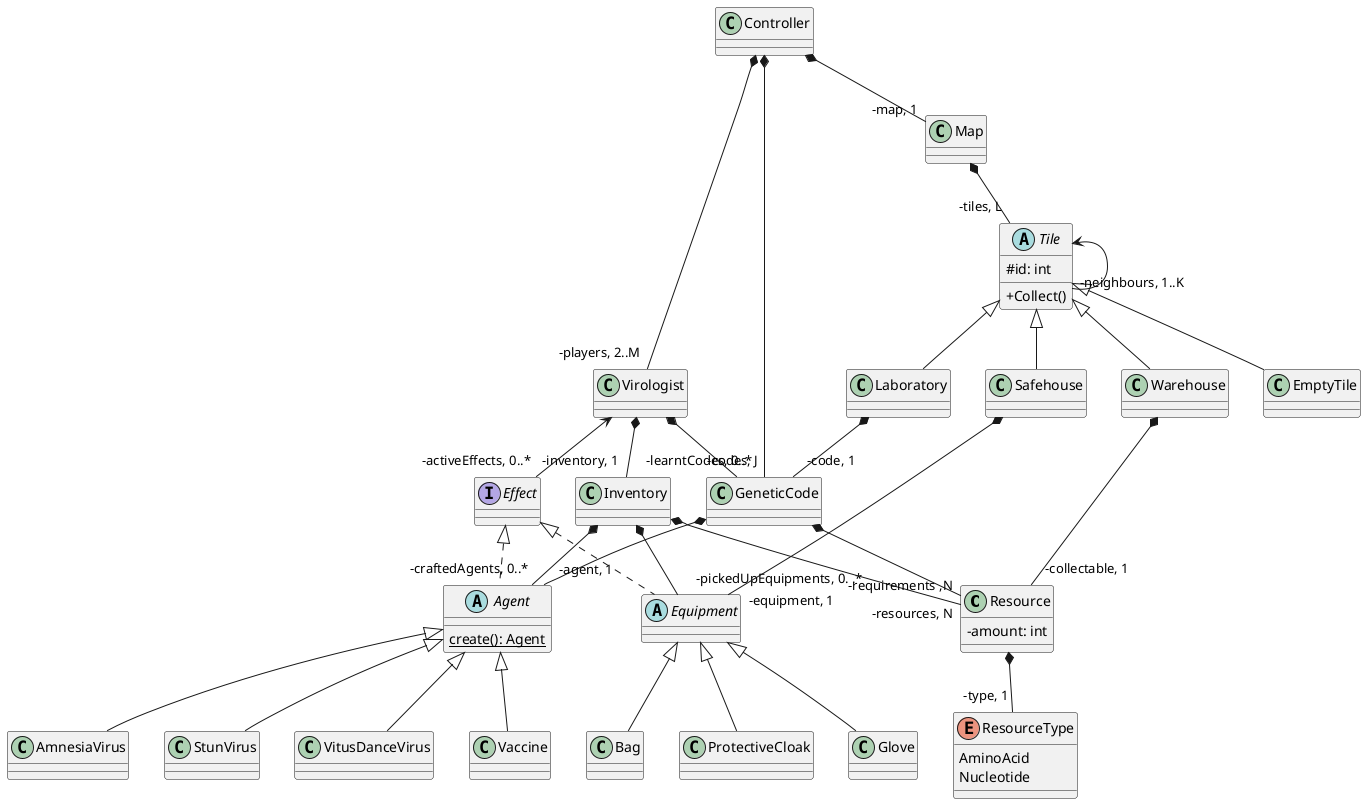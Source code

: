 @startuml
'https://plantuml.com/class-diagram
skinparam classAttributeIconSize 0

together {
    class Resource {
        -amount: int
    }

    enum ResourceType {
        AminoAcid
        Nucleotide
    }
    'class AminoAcid extends Resource {
'
    '}
    'class Nucleotide extends Resource {
'
    '}
    Resource *-- "-type, 1" ResourceType

}

together {
    abstract class Agent implements Effect{
    {static} create(): Agent

    }
    class AmnesiaVirus extends Agent{

    }

    class StunVirus extends Agent{

    }
    class VitusDanceVirus extends Agent{

    }
    class Vaccine extends Agent{

    }
}
together {

    class Virologist {

    }

    class Inventory {

    }
    interface Effect {

    }
    class GeneticCode {

    }

    Virologist *-- "-inventory, 1" Inventory
    Virologist *-- "-learntCodes, 0..*" GeneticCode
    Virologist <-- "-activeEffects, 0..*" Effect

    Inventory *-- "-pickedUpEquipments, 0. .*" Equipment
    Inventory *-- "-craftedAgents, 0..*" Agent
    Inventory *-- "-resources, N" Resource

    GeneticCode *-- "-requirements ,N" Resource
    GeneticCode *-- "-agent, 1" Agent
}

together {
    abstract class Equipment implements Effect {

    }
    class ProtectiveCloak extends Equipment {

    }

    class Bag extends Equipment{

    }
    class Glove extends Equipment {

    }
}

together {
    abstract class Tile {
        #id: int
        +Collect()

    }
    class Laboratory extends Tile {

    }

    class Safehouse extends Tile {

    }
    class Warehouse extends Tile {

    }
    class EmptyTile extends Tile {

    }

    class Map {

    }
    Laboratory *-- "-code, 1" GeneticCode
    Safehouse *-- "-equipment, 1" Equipment
    Warehouse *-- "-collectable, 1" Resource

    Map  *-- "-tiles, L" Tile
    Tile <-- "-neighbours, 1..K" Tile
}

class Controller {

}
Controller *-- "-map, 1" Map
Controller *-- "-players, 2..M" Virologist
Controller *-- "-codes, J" GeneticCode

@enduml